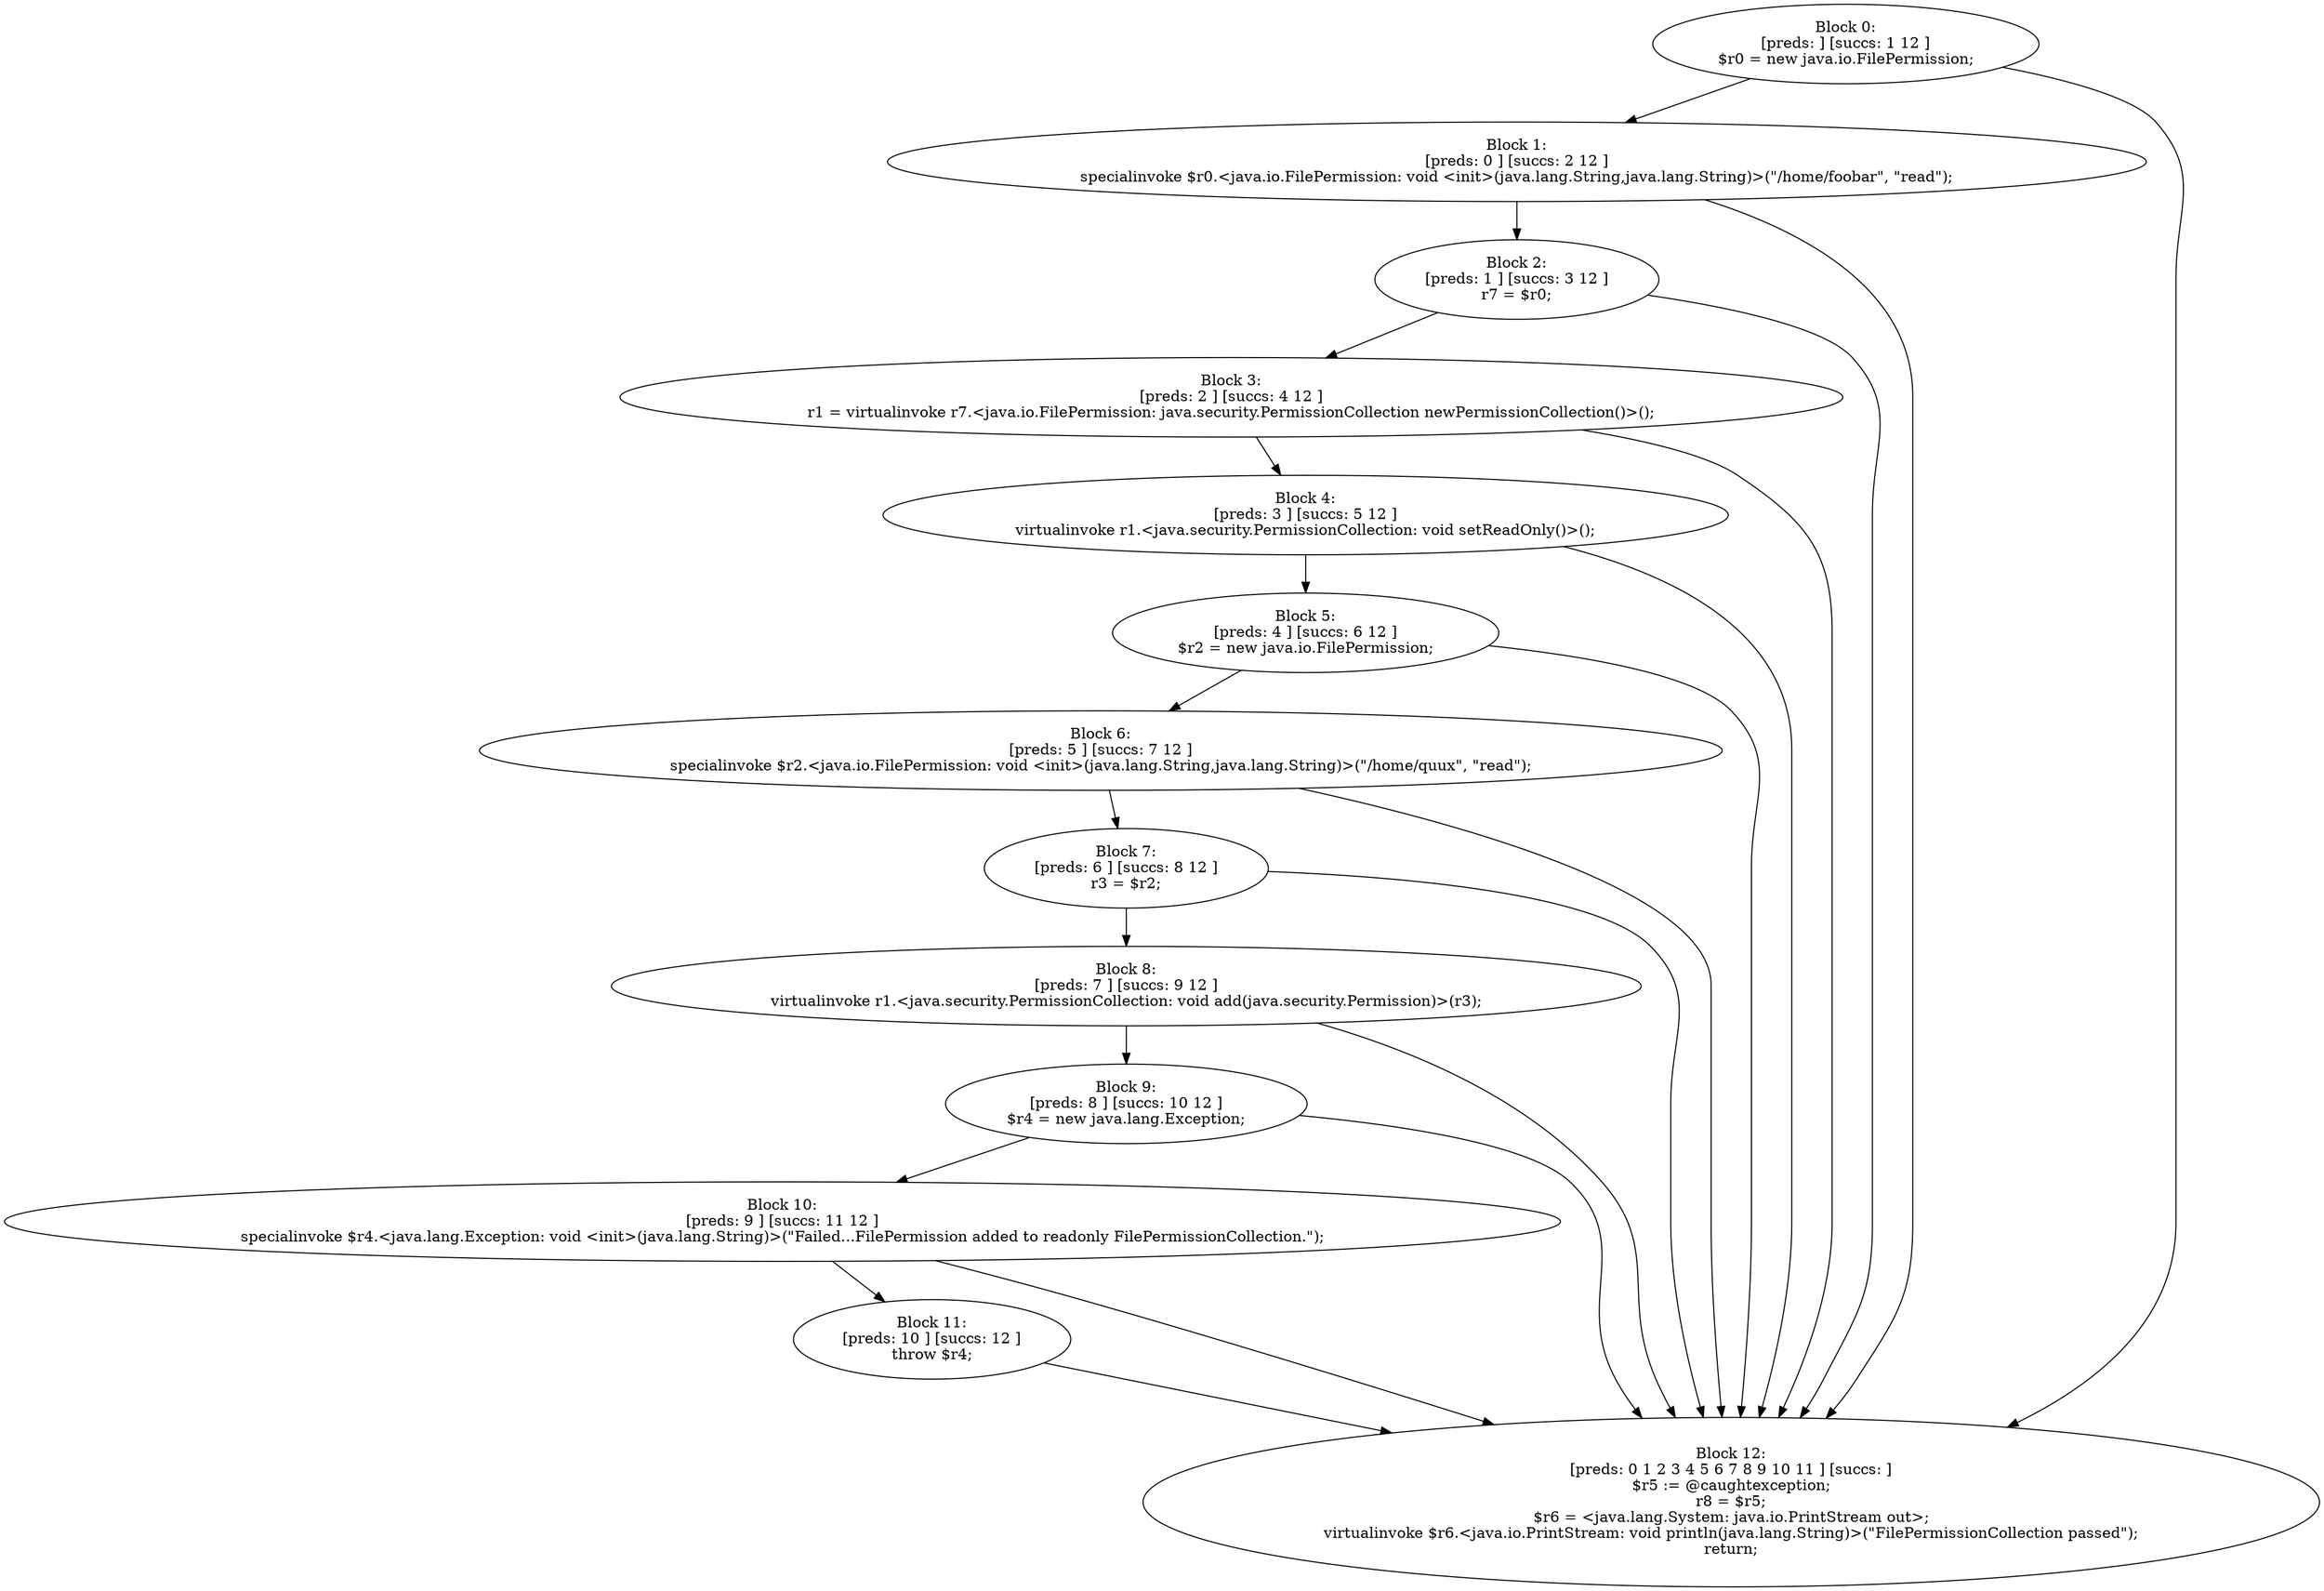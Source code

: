 digraph "unitGraph" {
    "Block 0:
[preds: ] [succs: 1 12 ]
$r0 = new java.io.FilePermission;
"
    "Block 1:
[preds: 0 ] [succs: 2 12 ]
specialinvoke $r0.<java.io.FilePermission: void <init>(java.lang.String,java.lang.String)>(\"/home/foobar\", \"read\");
"
    "Block 2:
[preds: 1 ] [succs: 3 12 ]
r7 = $r0;
"
    "Block 3:
[preds: 2 ] [succs: 4 12 ]
r1 = virtualinvoke r7.<java.io.FilePermission: java.security.PermissionCollection newPermissionCollection()>();
"
    "Block 4:
[preds: 3 ] [succs: 5 12 ]
virtualinvoke r1.<java.security.PermissionCollection: void setReadOnly()>();
"
    "Block 5:
[preds: 4 ] [succs: 6 12 ]
$r2 = new java.io.FilePermission;
"
    "Block 6:
[preds: 5 ] [succs: 7 12 ]
specialinvoke $r2.<java.io.FilePermission: void <init>(java.lang.String,java.lang.String)>(\"/home/quux\", \"read\");
"
    "Block 7:
[preds: 6 ] [succs: 8 12 ]
r3 = $r2;
"
    "Block 8:
[preds: 7 ] [succs: 9 12 ]
virtualinvoke r1.<java.security.PermissionCollection: void add(java.security.Permission)>(r3);
"
    "Block 9:
[preds: 8 ] [succs: 10 12 ]
$r4 = new java.lang.Exception;
"
    "Block 10:
[preds: 9 ] [succs: 11 12 ]
specialinvoke $r4.<java.lang.Exception: void <init>(java.lang.String)>(\"Failed...FilePermission added to readonly FilePermissionCollection.\");
"
    "Block 11:
[preds: 10 ] [succs: 12 ]
throw $r4;
"
    "Block 12:
[preds: 0 1 2 3 4 5 6 7 8 9 10 11 ] [succs: ]
$r5 := @caughtexception;
r8 = $r5;
$r6 = <java.lang.System: java.io.PrintStream out>;
virtualinvoke $r6.<java.io.PrintStream: void println(java.lang.String)>(\"FilePermissionCollection passed\");
return;
"
    "Block 0:
[preds: ] [succs: 1 12 ]
$r0 = new java.io.FilePermission;
"->"Block 1:
[preds: 0 ] [succs: 2 12 ]
specialinvoke $r0.<java.io.FilePermission: void <init>(java.lang.String,java.lang.String)>(\"/home/foobar\", \"read\");
";
    "Block 0:
[preds: ] [succs: 1 12 ]
$r0 = new java.io.FilePermission;
"->"Block 12:
[preds: 0 1 2 3 4 5 6 7 8 9 10 11 ] [succs: ]
$r5 := @caughtexception;
r8 = $r5;
$r6 = <java.lang.System: java.io.PrintStream out>;
virtualinvoke $r6.<java.io.PrintStream: void println(java.lang.String)>(\"FilePermissionCollection passed\");
return;
";
    "Block 1:
[preds: 0 ] [succs: 2 12 ]
specialinvoke $r0.<java.io.FilePermission: void <init>(java.lang.String,java.lang.String)>(\"/home/foobar\", \"read\");
"->"Block 2:
[preds: 1 ] [succs: 3 12 ]
r7 = $r0;
";
    "Block 1:
[preds: 0 ] [succs: 2 12 ]
specialinvoke $r0.<java.io.FilePermission: void <init>(java.lang.String,java.lang.String)>(\"/home/foobar\", \"read\");
"->"Block 12:
[preds: 0 1 2 3 4 5 6 7 8 9 10 11 ] [succs: ]
$r5 := @caughtexception;
r8 = $r5;
$r6 = <java.lang.System: java.io.PrintStream out>;
virtualinvoke $r6.<java.io.PrintStream: void println(java.lang.String)>(\"FilePermissionCollection passed\");
return;
";
    "Block 2:
[preds: 1 ] [succs: 3 12 ]
r7 = $r0;
"->"Block 3:
[preds: 2 ] [succs: 4 12 ]
r1 = virtualinvoke r7.<java.io.FilePermission: java.security.PermissionCollection newPermissionCollection()>();
";
    "Block 2:
[preds: 1 ] [succs: 3 12 ]
r7 = $r0;
"->"Block 12:
[preds: 0 1 2 3 4 5 6 7 8 9 10 11 ] [succs: ]
$r5 := @caughtexception;
r8 = $r5;
$r6 = <java.lang.System: java.io.PrintStream out>;
virtualinvoke $r6.<java.io.PrintStream: void println(java.lang.String)>(\"FilePermissionCollection passed\");
return;
";
    "Block 3:
[preds: 2 ] [succs: 4 12 ]
r1 = virtualinvoke r7.<java.io.FilePermission: java.security.PermissionCollection newPermissionCollection()>();
"->"Block 4:
[preds: 3 ] [succs: 5 12 ]
virtualinvoke r1.<java.security.PermissionCollection: void setReadOnly()>();
";
    "Block 3:
[preds: 2 ] [succs: 4 12 ]
r1 = virtualinvoke r7.<java.io.FilePermission: java.security.PermissionCollection newPermissionCollection()>();
"->"Block 12:
[preds: 0 1 2 3 4 5 6 7 8 9 10 11 ] [succs: ]
$r5 := @caughtexception;
r8 = $r5;
$r6 = <java.lang.System: java.io.PrintStream out>;
virtualinvoke $r6.<java.io.PrintStream: void println(java.lang.String)>(\"FilePermissionCollection passed\");
return;
";
    "Block 4:
[preds: 3 ] [succs: 5 12 ]
virtualinvoke r1.<java.security.PermissionCollection: void setReadOnly()>();
"->"Block 5:
[preds: 4 ] [succs: 6 12 ]
$r2 = new java.io.FilePermission;
";
    "Block 4:
[preds: 3 ] [succs: 5 12 ]
virtualinvoke r1.<java.security.PermissionCollection: void setReadOnly()>();
"->"Block 12:
[preds: 0 1 2 3 4 5 6 7 8 9 10 11 ] [succs: ]
$r5 := @caughtexception;
r8 = $r5;
$r6 = <java.lang.System: java.io.PrintStream out>;
virtualinvoke $r6.<java.io.PrintStream: void println(java.lang.String)>(\"FilePermissionCollection passed\");
return;
";
    "Block 5:
[preds: 4 ] [succs: 6 12 ]
$r2 = new java.io.FilePermission;
"->"Block 6:
[preds: 5 ] [succs: 7 12 ]
specialinvoke $r2.<java.io.FilePermission: void <init>(java.lang.String,java.lang.String)>(\"/home/quux\", \"read\");
";
    "Block 5:
[preds: 4 ] [succs: 6 12 ]
$r2 = new java.io.FilePermission;
"->"Block 12:
[preds: 0 1 2 3 4 5 6 7 8 9 10 11 ] [succs: ]
$r5 := @caughtexception;
r8 = $r5;
$r6 = <java.lang.System: java.io.PrintStream out>;
virtualinvoke $r6.<java.io.PrintStream: void println(java.lang.String)>(\"FilePermissionCollection passed\");
return;
";
    "Block 6:
[preds: 5 ] [succs: 7 12 ]
specialinvoke $r2.<java.io.FilePermission: void <init>(java.lang.String,java.lang.String)>(\"/home/quux\", \"read\");
"->"Block 7:
[preds: 6 ] [succs: 8 12 ]
r3 = $r2;
";
    "Block 6:
[preds: 5 ] [succs: 7 12 ]
specialinvoke $r2.<java.io.FilePermission: void <init>(java.lang.String,java.lang.String)>(\"/home/quux\", \"read\");
"->"Block 12:
[preds: 0 1 2 3 4 5 6 7 8 9 10 11 ] [succs: ]
$r5 := @caughtexception;
r8 = $r5;
$r6 = <java.lang.System: java.io.PrintStream out>;
virtualinvoke $r6.<java.io.PrintStream: void println(java.lang.String)>(\"FilePermissionCollection passed\");
return;
";
    "Block 7:
[preds: 6 ] [succs: 8 12 ]
r3 = $r2;
"->"Block 8:
[preds: 7 ] [succs: 9 12 ]
virtualinvoke r1.<java.security.PermissionCollection: void add(java.security.Permission)>(r3);
";
    "Block 7:
[preds: 6 ] [succs: 8 12 ]
r3 = $r2;
"->"Block 12:
[preds: 0 1 2 3 4 5 6 7 8 9 10 11 ] [succs: ]
$r5 := @caughtexception;
r8 = $r5;
$r6 = <java.lang.System: java.io.PrintStream out>;
virtualinvoke $r6.<java.io.PrintStream: void println(java.lang.String)>(\"FilePermissionCollection passed\");
return;
";
    "Block 8:
[preds: 7 ] [succs: 9 12 ]
virtualinvoke r1.<java.security.PermissionCollection: void add(java.security.Permission)>(r3);
"->"Block 9:
[preds: 8 ] [succs: 10 12 ]
$r4 = new java.lang.Exception;
";
    "Block 8:
[preds: 7 ] [succs: 9 12 ]
virtualinvoke r1.<java.security.PermissionCollection: void add(java.security.Permission)>(r3);
"->"Block 12:
[preds: 0 1 2 3 4 5 6 7 8 9 10 11 ] [succs: ]
$r5 := @caughtexception;
r8 = $r5;
$r6 = <java.lang.System: java.io.PrintStream out>;
virtualinvoke $r6.<java.io.PrintStream: void println(java.lang.String)>(\"FilePermissionCollection passed\");
return;
";
    "Block 9:
[preds: 8 ] [succs: 10 12 ]
$r4 = new java.lang.Exception;
"->"Block 10:
[preds: 9 ] [succs: 11 12 ]
specialinvoke $r4.<java.lang.Exception: void <init>(java.lang.String)>(\"Failed...FilePermission added to readonly FilePermissionCollection.\");
";
    "Block 9:
[preds: 8 ] [succs: 10 12 ]
$r4 = new java.lang.Exception;
"->"Block 12:
[preds: 0 1 2 3 4 5 6 7 8 9 10 11 ] [succs: ]
$r5 := @caughtexception;
r8 = $r5;
$r6 = <java.lang.System: java.io.PrintStream out>;
virtualinvoke $r6.<java.io.PrintStream: void println(java.lang.String)>(\"FilePermissionCollection passed\");
return;
";
    "Block 10:
[preds: 9 ] [succs: 11 12 ]
specialinvoke $r4.<java.lang.Exception: void <init>(java.lang.String)>(\"Failed...FilePermission added to readonly FilePermissionCollection.\");
"->"Block 11:
[preds: 10 ] [succs: 12 ]
throw $r4;
";
    "Block 10:
[preds: 9 ] [succs: 11 12 ]
specialinvoke $r4.<java.lang.Exception: void <init>(java.lang.String)>(\"Failed...FilePermission added to readonly FilePermissionCollection.\");
"->"Block 12:
[preds: 0 1 2 3 4 5 6 7 8 9 10 11 ] [succs: ]
$r5 := @caughtexception;
r8 = $r5;
$r6 = <java.lang.System: java.io.PrintStream out>;
virtualinvoke $r6.<java.io.PrintStream: void println(java.lang.String)>(\"FilePermissionCollection passed\");
return;
";
    "Block 11:
[preds: 10 ] [succs: 12 ]
throw $r4;
"->"Block 12:
[preds: 0 1 2 3 4 5 6 7 8 9 10 11 ] [succs: ]
$r5 := @caughtexception;
r8 = $r5;
$r6 = <java.lang.System: java.io.PrintStream out>;
virtualinvoke $r6.<java.io.PrintStream: void println(java.lang.String)>(\"FilePermissionCollection passed\");
return;
";
}
